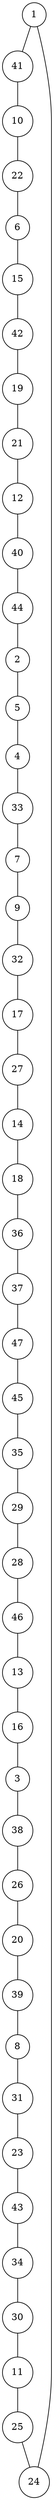 graph random1012484 {
	node [shape=circle fillcolor=white]
	1 [ pos = "0.637007,3.142550!"]
	2 [ pos = "16.911210,14.272744!"]
	3 [ pos = "8.074976,7.090822!"]
	4 [ pos = "19.096121,12.396224!"]
	5 [ pos = "18.760212,14.738066!"]
	6 [ pos = "3.059294,10.627610!"]
	7 [ pos = "17.239529,11.481950!"]
	8 [ pos = "13.138738,14.966878!"]
	9 [ pos = "15.824435,9.027277!"]
	10 [ pos = "1.993467,7.172472!"]
	11 [ pos = "4.238513,8.017884!"]
	12 [ pos = "12.483275,19.031046!"]
	13 [ pos = "8.317514,2.855505!"]
	14 [ pos = "14.187758,3.676724!"]
	15 [ pos = "3.224574,10.924257!"]
	16 [ pos = "7.670523,3.861581!"]
	17 [ pos = "14.066807,4.527924!"]
	18 [ pos = "18.134325,2.087974!"]
	19 [ pos = "11.618746,17.176638!"]
	20 [ pos = "14.484198,10.325149!"]
	21 [ pos = "11.860895,17.543492!"]
	22 [ pos = "0.898951,9.046616!"]
	23 [ pos = "8.971634,14.037689!"]
	24 [ pos = "3.959686,4.742261!"]
	25 [ pos = "3.011158,5.953153!"]
	26 [ pos = "11.914733,7.249670!"]
	27 [ pos = "13.971037,4.344200!"]
	28 [ pos = "6.226908,2.234743!"]
	29 [ pos = "7.199704,0.360858!"]
	30 [ pos = "5.911466,10.424279!"]
	31 [ pos = "11.285115,13.581989!"]
	32 [ pos = "14.285860,5.298113!"]
	33 [ pos = "18.109913,12.366376!"]
	34 [ pos = "7.386087,9.674851!"]
	35 [ pos = "9.489205,1.816477!"]
	36 [ pos = "20.000000,1.296292!"]
	37 [ pos = "19.359970,0.845143!"]
	38 [ pos = "10.342908,8.277795!"]
	39 [ pos = "14.882831,14.302593!"]
	40 [ pos = "13.020056,17.893989!"]
	41 [ pos = "0.201938,4.880981!"]
	42 [ pos = "5.089851,14.172974!"]
	43 [ pos = "9.225181,11.316759!"]
	44 [ pos = "16.407717,16.424886!"]
	45 [ pos = "11.677617,2.265375!"]
	46 [ pos = "6.795356,2.908923!"]
	47 [ pos = "15.847364,1.027407!"]

	1 -- 41
	2 -- 5
	3 -- 38
	4 -- 33
	5 -- 4
	6 -- 15
	7 -- 9
	8 -- 31
	9 -- 32
	10 -- 22
	11 -- 25
	12 -- 40
	13 -- 16
	14 -- 18
	15 -- 42
	16 -- 3
	17 -- 27
	18 -- 36
	19 -- 21
	20 -- 39
	21 -- 12
	22 -- 6
	23 -- 43
	24 -- 1
	25 -- 24
	26 -- 20
	27 -- 14
	28 -- 46
	29 -- 28
	30 -- 11
	31 -- 23
	32 -- 17
	33 -- 7
	34 -- 30
	35 -- 29
	36 -- 37
	37 -- 47
	38 -- 26
	39 -- 8
	40 -- 44
	41 -- 10
	42 -- 19
	43 -- 34
	44 -- 2
	45 -- 35
	46 -- 13
	47 -- 45
}